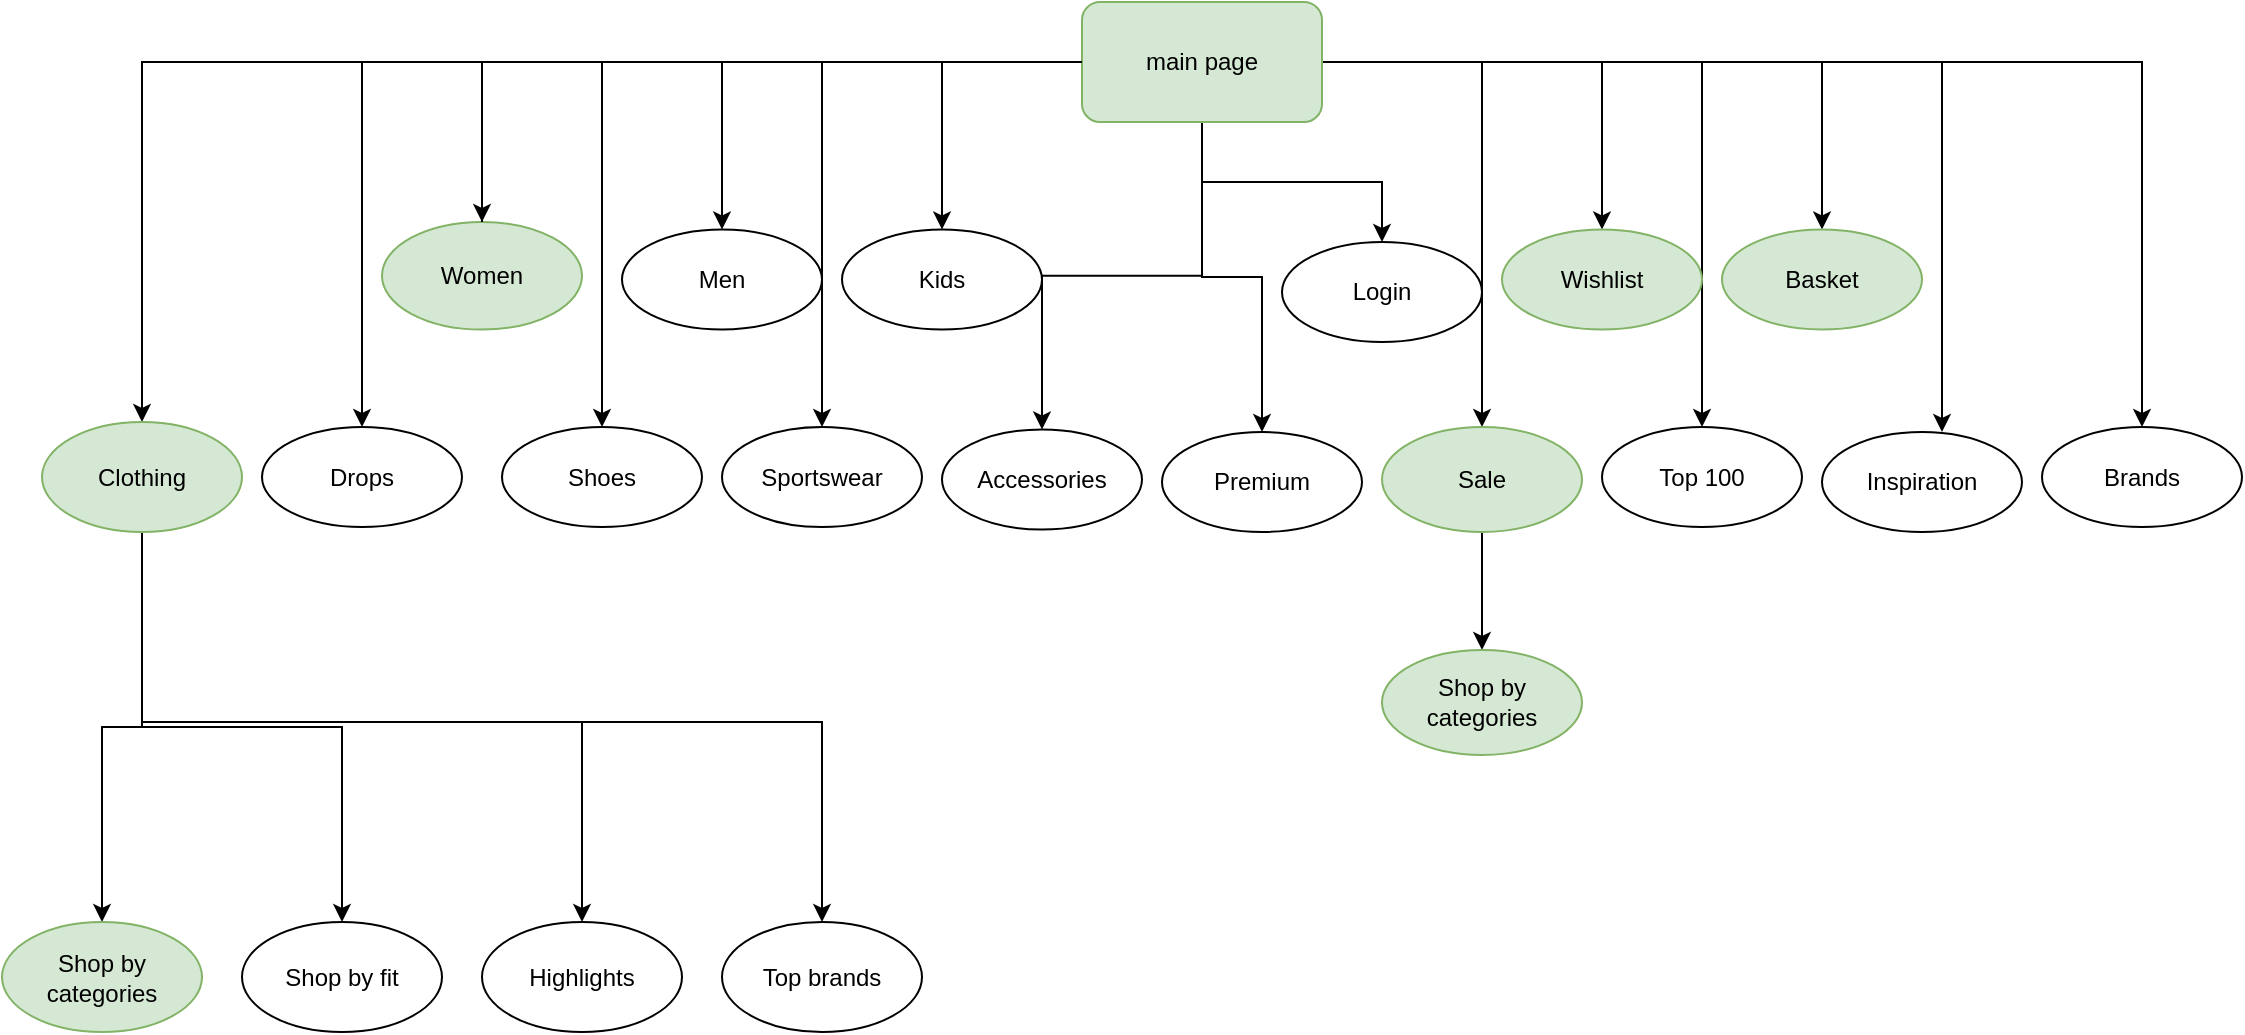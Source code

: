 <mxfile version="20.6.0" type="github">
  <diagram id="prtHgNgQTEPvFCAcTncT" name="Page-1">
    <mxGraphModel dx="1422" dy="762" grid="1" gridSize="10" guides="1" tooltips="1" connect="1" arrows="1" fold="1" page="1" pageScale="1" pageWidth="1169" pageHeight="1654" math="0" shadow="0">
      <root>
        <mxCell id="0" />
        <mxCell id="1" parent="0" />
        <mxCell id="po3ppUP_qcdHQZ_Q7k7u-3" value="" style="edgeStyle=orthogonalEdgeStyle;rounded=0;orthogonalLoop=1;jettySize=auto;html=1;" parent="1" source="po3ppUP_qcdHQZ_Q7k7u-1" target="po3ppUP_qcdHQZ_Q7k7u-2" edge="1">
          <mxGeometry relative="1" as="geometry" />
        </mxCell>
        <mxCell id="po3ppUP_qcdHQZ_Q7k7u-5" value="" style="edgeStyle=orthogonalEdgeStyle;rounded=0;orthogonalLoop=1;jettySize=auto;html=1;" parent="1" source="po3ppUP_qcdHQZ_Q7k7u-1" target="po3ppUP_qcdHQZ_Q7k7u-4" edge="1">
          <mxGeometry relative="1" as="geometry" />
        </mxCell>
        <mxCell id="po3ppUP_qcdHQZ_Q7k7u-20" value="" style="edgeStyle=orthogonalEdgeStyle;rounded=0;orthogonalLoop=1;jettySize=auto;html=1;" parent="1" source="po3ppUP_qcdHQZ_Q7k7u-1" target="po3ppUP_qcdHQZ_Q7k7u-19" edge="1">
          <mxGeometry relative="1" as="geometry" />
        </mxCell>
        <mxCell id="po3ppUP_qcdHQZ_Q7k7u-38" style="edgeStyle=orthogonalEdgeStyle;rounded=0;orthogonalLoop=1;jettySize=auto;html=1;" parent="1" source="po3ppUP_qcdHQZ_Q7k7u-1" target="po3ppUP_qcdHQZ_Q7k7u-31" edge="1">
          <mxGeometry relative="1" as="geometry" />
        </mxCell>
        <mxCell id="po3ppUP_qcdHQZ_Q7k7u-39" style="edgeStyle=orthogonalEdgeStyle;rounded=0;orthogonalLoop=1;jettySize=auto;html=1;" parent="1" source="po3ppUP_qcdHQZ_Q7k7u-1" target="po3ppUP_qcdHQZ_Q7k7u-35" edge="1">
          <mxGeometry relative="1" as="geometry" />
        </mxCell>
        <mxCell id="po3ppUP_qcdHQZ_Q7k7u-40" style="edgeStyle=orthogonalEdgeStyle;rounded=0;orthogonalLoop=1;jettySize=auto;html=1;" parent="1" source="po3ppUP_qcdHQZ_Q7k7u-1" target="po3ppUP_qcdHQZ_Q7k7u-36" edge="1">
          <mxGeometry relative="1" as="geometry" />
        </mxCell>
        <mxCell id="po3ppUP_qcdHQZ_Q7k7u-60" style="edgeStyle=orthogonalEdgeStyle;rounded=0;orthogonalLoop=1;jettySize=auto;html=1;" parent="1" source="po3ppUP_qcdHQZ_Q7k7u-1" target="po3ppUP_qcdHQZ_Q7k7u-10" edge="1">
          <mxGeometry relative="1" as="geometry" />
        </mxCell>
        <mxCell id="po3ppUP_qcdHQZ_Q7k7u-61" style="edgeStyle=orthogonalEdgeStyle;rounded=0;orthogonalLoop=1;jettySize=auto;html=1;" parent="1" source="po3ppUP_qcdHQZ_Q7k7u-1" target="po3ppUP_qcdHQZ_Q7k7u-8" edge="1">
          <mxGeometry relative="1" as="geometry" />
        </mxCell>
        <mxCell id="po3ppUP_qcdHQZ_Q7k7u-62" style="edgeStyle=orthogonalEdgeStyle;rounded=0;orthogonalLoop=1;jettySize=auto;html=1;" parent="1" source="po3ppUP_qcdHQZ_Q7k7u-1" target="po3ppUP_qcdHQZ_Q7k7u-12" edge="1">
          <mxGeometry relative="1" as="geometry" />
        </mxCell>
        <mxCell id="po3ppUP_qcdHQZ_Q7k7u-63" style="edgeStyle=orthogonalEdgeStyle;rounded=0;orthogonalLoop=1;jettySize=auto;html=1;" parent="1" source="po3ppUP_qcdHQZ_Q7k7u-1" target="po3ppUP_qcdHQZ_Q7k7u-17" edge="1">
          <mxGeometry relative="1" as="geometry" />
        </mxCell>
        <mxCell id="po3ppUP_qcdHQZ_Q7k7u-64" style="edgeStyle=orthogonalEdgeStyle;rounded=0;orthogonalLoop=1;jettySize=auto;html=1;entryX=0.5;entryY=0;entryDx=0;entryDy=0;" parent="1" source="po3ppUP_qcdHQZ_Q7k7u-1" target="po3ppUP_qcdHQZ_Q7k7u-21" edge="1">
          <mxGeometry relative="1" as="geometry" />
        </mxCell>
        <mxCell id="po3ppUP_qcdHQZ_Q7k7u-65" style="edgeStyle=orthogonalEdgeStyle;rounded=0;orthogonalLoop=1;jettySize=auto;html=1;" parent="1" source="po3ppUP_qcdHQZ_Q7k7u-1" target="po3ppUP_qcdHQZ_Q7k7u-23" edge="1">
          <mxGeometry relative="1" as="geometry" />
        </mxCell>
        <mxCell id="po3ppUP_qcdHQZ_Q7k7u-66" style="edgeStyle=orthogonalEdgeStyle;rounded=0;orthogonalLoop=1;jettySize=auto;html=1;" parent="1" source="po3ppUP_qcdHQZ_Q7k7u-1" target="po3ppUP_qcdHQZ_Q7k7u-25" edge="1">
          <mxGeometry relative="1" as="geometry" />
        </mxCell>
        <mxCell id="po3ppUP_qcdHQZ_Q7k7u-67" style="edgeStyle=orthogonalEdgeStyle;rounded=0;orthogonalLoop=1;jettySize=auto;html=1;" parent="1" source="po3ppUP_qcdHQZ_Q7k7u-1" target="po3ppUP_qcdHQZ_Q7k7u-27" edge="1">
          <mxGeometry relative="1" as="geometry" />
        </mxCell>
        <mxCell id="po3ppUP_qcdHQZ_Q7k7u-68" style="edgeStyle=orthogonalEdgeStyle;rounded=0;orthogonalLoop=1;jettySize=auto;html=1;entryX=0.6;entryY=0;entryDx=0;entryDy=0;entryPerimeter=0;" parent="1" source="po3ppUP_qcdHQZ_Q7k7u-1" target="po3ppUP_qcdHQZ_Q7k7u-29" edge="1">
          <mxGeometry relative="1" as="geometry" />
        </mxCell>
        <mxCell id="po3ppUP_qcdHQZ_Q7k7u-69" style="edgeStyle=orthogonalEdgeStyle;rounded=0;orthogonalLoop=1;jettySize=auto;html=1;" parent="1" source="po3ppUP_qcdHQZ_Q7k7u-1" target="po3ppUP_qcdHQZ_Q7k7u-6" edge="1">
          <mxGeometry relative="1" as="geometry" />
        </mxCell>
        <mxCell id="po3ppUP_qcdHQZ_Q7k7u-1" value="main page" style="rounded=1;whiteSpace=wrap;html=1;fillColor=#d5e8d4;strokeColor=#82b366;" parent="1" vertex="1">
          <mxGeometry x="540" y="50" width="120" height="60" as="geometry" />
        </mxCell>
        <mxCell id="po3ppUP_qcdHQZ_Q7k7u-4" value="Men" style="ellipse;whiteSpace=wrap;html=1;rounded=1;" parent="1" vertex="1">
          <mxGeometry x="310" y="163.75" width="100" height="50" as="geometry" />
        </mxCell>
        <mxCell id="po3ppUP_qcdHQZ_Q7k7u-6" value="Brands" style="ellipse;whiteSpace=wrap;html=1;rounded=1;" parent="1" vertex="1">
          <mxGeometry x="1020" y="262.5" width="100" height="50" as="geometry" />
        </mxCell>
        <mxCell id="po3ppUP_qcdHQZ_Q7k7u-8" value="Drops" style="ellipse;whiteSpace=wrap;html=1;rounded=1;" parent="1" vertex="1">
          <mxGeometry x="130" y="262.5" width="100" height="50" as="geometry" />
        </mxCell>
        <mxCell id="po3ppUP_qcdHQZ_Q7k7u-71" value="" style="edgeStyle=orthogonalEdgeStyle;rounded=0;orthogonalLoop=1;jettySize=auto;html=1;" parent="1" source="po3ppUP_qcdHQZ_Q7k7u-10" target="po3ppUP_qcdHQZ_Q7k7u-70" edge="1">
          <mxGeometry relative="1" as="geometry" />
        </mxCell>
        <mxCell id="po3ppUP_qcdHQZ_Q7k7u-73" style="edgeStyle=orthogonalEdgeStyle;rounded=0;orthogonalLoop=1;jettySize=auto;html=1;" parent="1" source="po3ppUP_qcdHQZ_Q7k7u-10" target="po3ppUP_qcdHQZ_Q7k7u-72" edge="1">
          <mxGeometry relative="1" as="geometry" />
        </mxCell>
        <mxCell id="po3ppUP_qcdHQZ_Q7k7u-75" style="edgeStyle=orthogonalEdgeStyle;rounded=0;orthogonalLoop=1;jettySize=auto;html=1;exitX=0.58;exitY=0.982;exitDx=0;exitDy=0;exitPerimeter=0;" parent="1" source="po3ppUP_qcdHQZ_Q7k7u-10" target="po3ppUP_qcdHQZ_Q7k7u-74" edge="1">
          <mxGeometry relative="1" as="geometry">
            <mxPoint x="130" y="340" as="sourcePoint" />
            <Array as="points">
              <mxPoint x="70" y="314" />
              <mxPoint x="70" y="410" />
              <mxPoint x="290" y="410" />
            </Array>
          </mxGeometry>
        </mxCell>
        <mxCell id="po3ppUP_qcdHQZ_Q7k7u-77" style="edgeStyle=orthogonalEdgeStyle;rounded=0;orthogonalLoop=1;jettySize=auto;html=1;" parent="1" target="po3ppUP_qcdHQZ_Q7k7u-76" edge="1">
          <mxGeometry relative="1" as="geometry">
            <mxPoint x="70" y="320" as="sourcePoint" />
            <Array as="points">
              <mxPoint x="70" y="410" />
              <mxPoint x="410" y="410" />
            </Array>
          </mxGeometry>
        </mxCell>
        <mxCell id="po3ppUP_qcdHQZ_Q7k7u-10" value="Clothing" style="ellipse;whiteSpace=wrap;html=1;fillColor=#d5e8d4;strokeColor=#82b366;rounded=1;" parent="1" vertex="1">
          <mxGeometry x="20" y="260" width="100" height="55" as="geometry" />
        </mxCell>
        <mxCell id="po3ppUP_qcdHQZ_Q7k7u-12" value="Shoes" style="ellipse;whiteSpace=wrap;html=1;rounded=1;" parent="1" vertex="1">
          <mxGeometry x="250" y="262.5" width="100" height="50" as="geometry" />
        </mxCell>
        <mxCell id="po3ppUP_qcdHQZ_Q7k7u-17" value="Sportswear" style="ellipse;whiteSpace=wrap;html=1;rounded=1;" parent="1" vertex="1">
          <mxGeometry x="360" y="262.5" width="100" height="50" as="geometry" />
        </mxCell>
        <mxCell id="po3ppUP_qcdHQZ_Q7k7u-19" value="Kids" style="ellipse;whiteSpace=wrap;html=1;rounded=1;" parent="1" vertex="1">
          <mxGeometry x="420" y="163.75" width="100" height="50" as="geometry" />
        </mxCell>
        <mxCell id="po3ppUP_qcdHQZ_Q7k7u-21" value="Accessories" style="ellipse;whiteSpace=wrap;html=1;rounded=1;" parent="1" vertex="1">
          <mxGeometry x="470" y="263.75" width="100" height="50" as="geometry" />
        </mxCell>
        <mxCell id="po3ppUP_qcdHQZ_Q7k7u-23" value="Premium" style="ellipse;whiteSpace=wrap;html=1;rounded=1;" parent="1" vertex="1">
          <mxGeometry x="580" y="265" width="100" height="50" as="geometry" />
        </mxCell>
        <mxCell id="po3ppUP_qcdHQZ_Q7k7u-79" style="edgeStyle=orthogonalEdgeStyle;rounded=0;orthogonalLoop=1;jettySize=auto;html=1;" parent="1" source="po3ppUP_qcdHQZ_Q7k7u-25" target="po3ppUP_qcdHQZ_Q7k7u-78" edge="1">
          <mxGeometry relative="1" as="geometry" />
        </mxCell>
        <mxCell id="po3ppUP_qcdHQZ_Q7k7u-25" value="Sale" style="ellipse;whiteSpace=wrap;html=1;fillColor=#d5e8d4;strokeColor=#82b366;rounded=1;" parent="1" vertex="1">
          <mxGeometry x="690" y="262.5" width="100" height="52.5" as="geometry" />
        </mxCell>
        <mxCell id="po3ppUP_qcdHQZ_Q7k7u-27" value="Top 100" style="ellipse;whiteSpace=wrap;html=1;rounded=1;" parent="1" vertex="1">
          <mxGeometry x="800" y="262.5" width="100" height="50" as="geometry" />
        </mxCell>
        <mxCell id="po3ppUP_qcdHQZ_Q7k7u-29" value="Inspiration" style="ellipse;whiteSpace=wrap;html=1;rounded=1;" parent="1" vertex="1">
          <mxGeometry x="910" y="265" width="100" height="50" as="geometry" />
        </mxCell>
        <mxCell id="po3ppUP_qcdHQZ_Q7k7u-31" value="Login" style="ellipse;whiteSpace=wrap;html=1;rounded=1;" parent="1" vertex="1">
          <mxGeometry x="640" y="170" width="100" height="50" as="geometry" />
        </mxCell>
        <mxCell id="po3ppUP_qcdHQZ_Q7k7u-2" value="Women" style="ellipse;whiteSpace=wrap;html=1;fillColor=#d5e8d4;strokeColor=#82b366;rounded=1;" parent="1" vertex="1">
          <mxGeometry x="190" y="160" width="100" height="53.75" as="geometry" />
        </mxCell>
        <mxCell id="po3ppUP_qcdHQZ_Q7k7u-33" value="" style="edgeStyle=orthogonalEdgeStyle;rounded=0;orthogonalLoop=1;jettySize=auto;html=1;endArrow=none;" parent="1" source="po3ppUP_qcdHQZ_Q7k7u-1" target="po3ppUP_qcdHQZ_Q7k7u-2" edge="1">
          <mxGeometry relative="1" as="geometry">
            <mxPoint x="540" y="80" as="sourcePoint" />
            <mxPoint x="110" y="400" as="targetPoint" />
          </mxGeometry>
        </mxCell>
        <mxCell id="po3ppUP_qcdHQZ_Q7k7u-35" value="Wishlist" style="ellipse;whiteSpace=wrap;html=1;fillColor=#d5e8d4;strokeColor=#82b366;rounded=1;" parent="1" vertex="1">
          <mxGeometry x="750" y="163.75" width="100" height="50" as="geometry" />
        </mxCell>
        <mxCell id="po3ppUP_qcdHQZ_Q7k7u-36" value="Basket" style="ellipse;whiteSpace=wrap;html=1;fillColor=#d5e8d4;strokeColor=#82b366;rounded=1;" parent="1" vertex="1">
          <mxGeometry x="860" y="163.75" width="100" height="50" as="geometry" />
        </mxCell>
        <mxCell id="po3ppUP_qcdHQZ_Q7k7u-70" value="Shop by categories" style="ellipse;whiteSpace=wrap;html=1;fillColor=#d5e8d4;strokeColor=#82b366;rounded=1;" parent="1" vertex="1">
          <mxGeometry y="510" width="100" height="55" as="geometry" />
        </mxCell>
        <mxCell id="po3ppUP_qcdHQZ_Q7k7u-72" value="Shop by fit" style="ellipse;whiteSpace=wrap;html=1;rounded=1;" parent="1" vertex="1">
          <mxGeometry x="120" y="510" width="100" height="55" as="geometry" />
        </mxCell>
        <mxCell id="po3ppUP_qcdHQZ_Q7k7u-74" value="Highlights" style="ellipse;whiteSpace=wrap;html=1;rounded=1;" parent="1" vertex="1">
          <mxGeometry x="240" y="510" width="100" height="55" as="geometry" />
        </mxCell>
        <mxCell id="po3ppUP_qcdHQZ_Q7k7u-76" value="Top brands" style="ellipse;whiteSpace=wrap;html=1;rounded=1;" parent="1" vertex="1">
          <mxGeometry x="360" y="510" width="100" height="55" as="geometry" />
        </mxCell>
        <mxCell id="po3ppUP_qcdHQZ_Q7k7u-78" value="Shop by categories" style="ellipse;whiteSpace=wrap;html=1;fillColor=#d5e8d4;strokeColor=#82b366;rounded=1;" parent="1" vertex="1">
          <mxGeometry x="690" y="374" width="100" height="52.5" as="geometry" />
        </mxCell>
      </root>
    </mxGraphModel>
  </diagram>
</mxfile>
